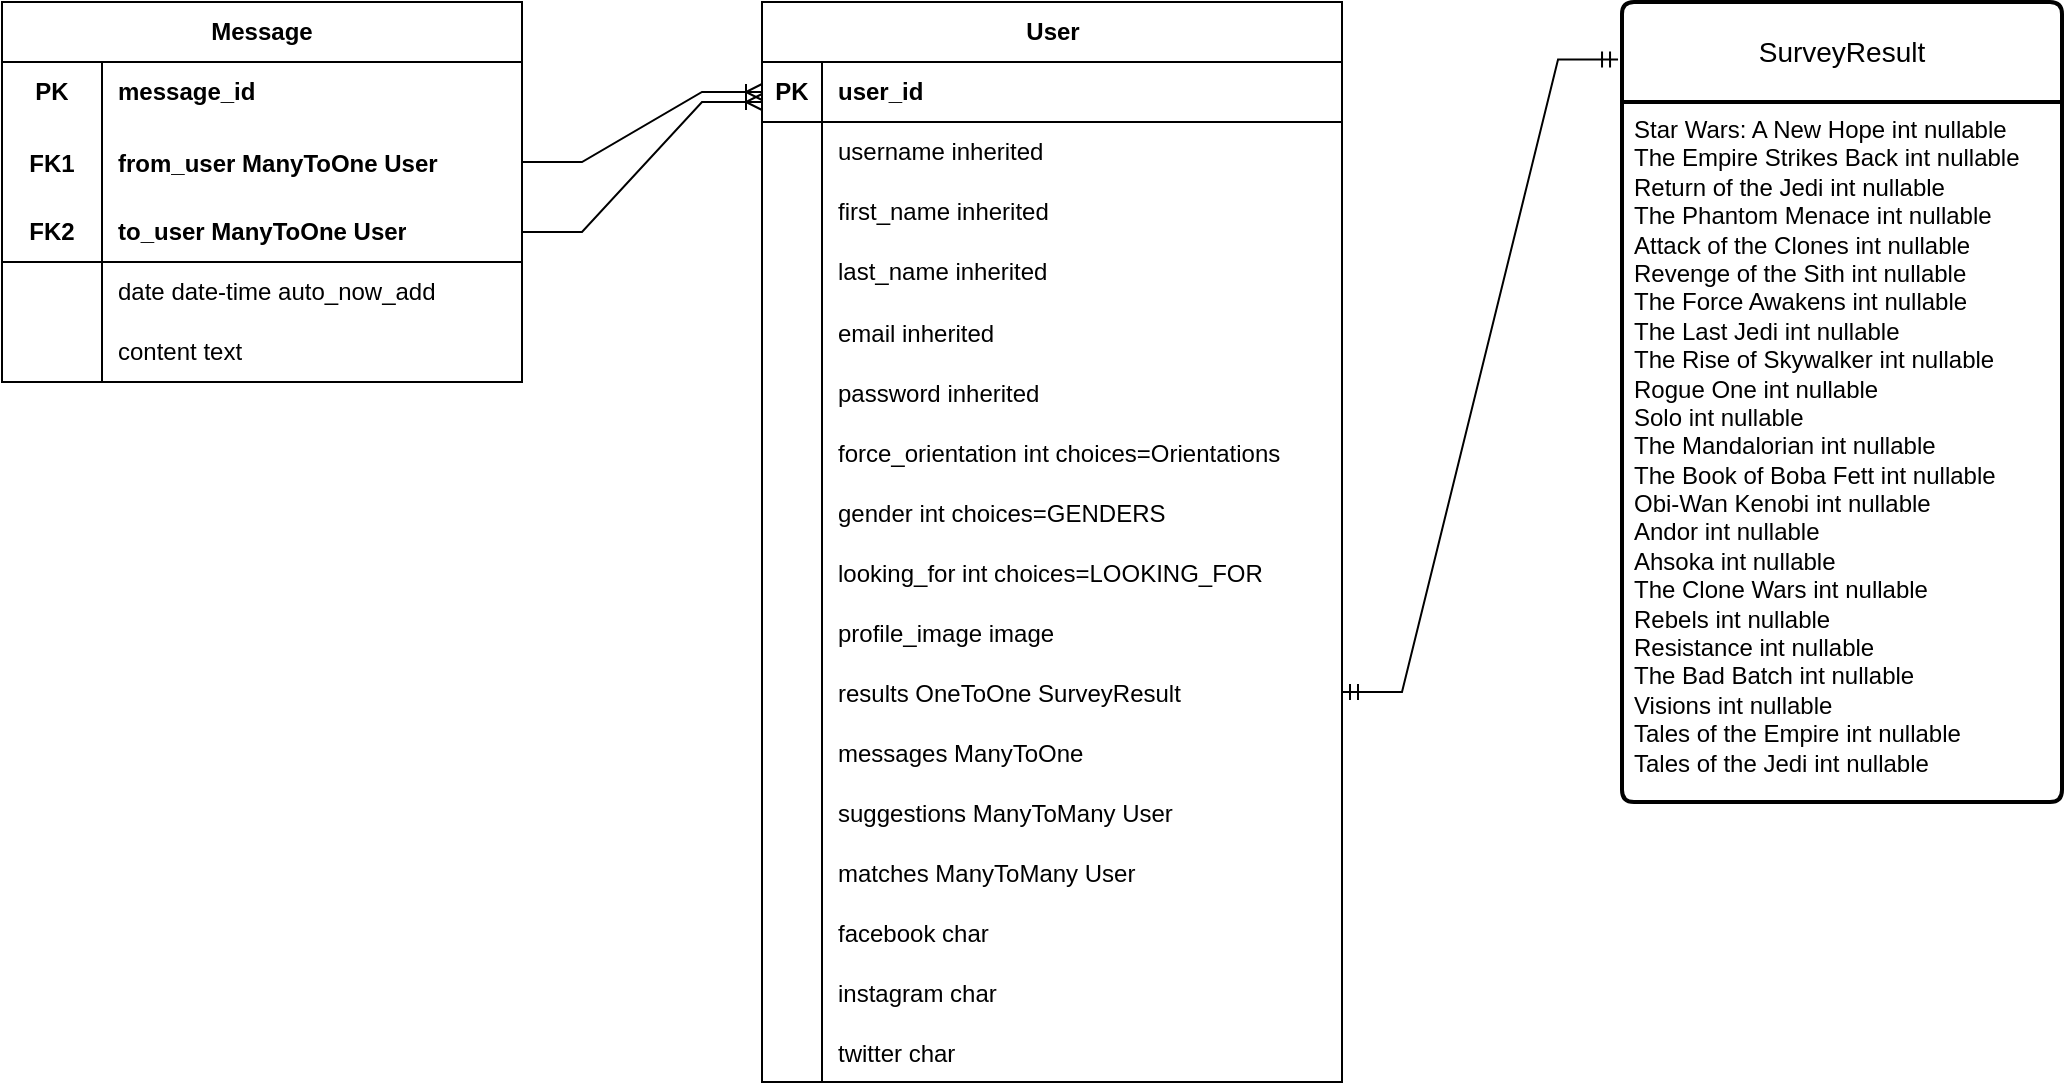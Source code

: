 <mxfile version="24.4.6" type="github">
  <diagram name="Page-1" id="7M-i5MnYyh6JKaDzocyO">
    <mxGraphModel dx="1658" dy="339" grid="1" gridSize="10" guides="1" tooltips="1" connect="1" arrows="1" fold="1" page="1" pageScale="1" pageWidth="850" pageHeight="1100" math="0" shadow="0">
      <root>
        <mxCell id="0" />
        <mxCell id="1" parent="0" />
        <mxCell id="abeJFfH322CnHRvHTo6n-42" value="" style="edgeStyle=entityRelationEdgeStyle;fontSize=12;html=1;endArrow=ERmandOne;startArrow=ERmandOne;rounded=0;entryX=-0.009;entryY=0.072;entryDx=0;entryDy=0;entryPerimeter=0;" edge="1" parent="1" source="abeJFfH322CnHRvHTo6n-39" target="abeJFfH322CnHRvHTo6n-63">
          <mxGeometry width="100" height="100" relative="1" as="geometry">
            <mxPoint x="-20" y="170" as="sourcePoint" />
            <mxPoint x="410" y="30" as="targetPoint" />
          </mxGeometry>
        </mxCell>
        <mxCell id="abeJFfH322CnHRvHTo6n-63" value="SurveyResult" style="swimlane;childLayout=stackLayout;horizontal=1;startSize=50;horizontalStack=0;rounded=1;fontSize=14;fontStyle=0;strokeWidth=2;resizeParent=0;resizeLast=1;shadow=0;dashed=0;align=center;arcSize=4;whiteSpace=wrap;html=1;" vertex="1" parent="1">
          <mxGeometry x="390" y="10" width="220" height="400" as="geometry" />
        </mxCell>
        <mxCell id="abeJFfH322CnHRvHTo6n-64" value="&lt;span style=&quot;text-align: center;&quot;&gt;Star Wars: A New Hope int nullable&lt;/span&gt;&lt;div&gt;&lt;span style=&quot;text-align: center;&quot;&gt;The Empire Strikes Back&lt;/span&gt;&lt;span style=&quot;text-align: center; background-color: initial;&quot;&gt;&amp;nbsp;&lt;/span&gt;&lt;span style=&quot;text-align: center; background-color: initial;&quot;&gt;int nullable&lt;/span&gt;&lt;/div&gt;&lt;div&gt;&lt;span style=&quot;text-align: center;&quot;&gt;Return of the Jedi&lt;/span&gt;&lt;span style=&quot;text-align: center; background-color: initial;&quot;&gt;&amp;nbsp;&lt;/span&gt;&lt;span style=&quot;text-align: center; background-color: initial;&quot;&gt;int nullable&lt;/span&gt;&lt;/div&gt;&lt;div&gt;&lt;span style=&quot;text-align: center;&quot;&gt;The Phantom Menace&lt;/span&gt;&lt;span style=&quot;text-align: center; background-color: initial;&quot;&gt;&amp;nbsp;&lt;/span&gt;&lt;span style=&quot;text-align: center; background-color: initial;&quot;&gt;int nullable&lt;/span&gt;&lt;/div&gt;&lt;div&gt;&lt;span style=&quot;text-align: center;&quot;&gt;Attack of the Clones&lt;/span&gt;&lt;span style=&quot;text-align: center; background-color: initial;&quot;&gt;&amp;nbsp;&lt;/span&gt;&lt;span style=&quot;text-align: center; background-color: initial;&quot;&gt;int nullable&lt;/span&gt;&lt;/div&gt;&lt;div&gt;&lt;span style=&quot;text-align: center;&quot;&gt;Revenge of the Sith&lt;/span&gt;&lt;span style=&quot;text-align: center; background-color: initial;&quot;&gt;&amp;nbsp;&lt;/span&gt;&lt;span style=&quot;text-align: center; background-color: initial;&quot;&gt;int nullable&lt;/span&gt;&lt;/div&gt;&lt;div&gt;&lt;span style=&quot;text-align: center;&quot;&gt;The Force Awakens&lt;/span&gt;&lt;span style=&quot;text-align: center; background-color: initial;&quot;&gt;&amp;nbsp;&lt;/span&gt;&lt;span style=&quot;text-align: center; background-color: initial;&quot;&gt;int nullable&lt;/span&gt;&lt;/div&gt;&lt;div&gt;&lt;span style=&quot;text-align: center;&quot;&gt;The Last Jedi&lt;/span&gt;&lt;span style=&quot;text-align: center; background-color: initial;&quot;&gt;&amp;nbsp;&lt;/span&gt;&lt;span style=&quot;text-align: center; background-color: initial;&quot;&gt;int nullable&lt;/span&gt;&lt;/div&gt;&lt;div&gt;&lt;span style=&quot;text-align: center;&quot;&gt;The Rise of Skywalker&lt;/span&gt;&lt;span style=&quot;text-align: center; background-color: initial;&quot;&gt;&amp;nbsp;&lt;/span&gt;&lt;span style=&quot;text-align: center; background-color: initial;&quot;&gt;int nullable&lt;/span&gt;&lt;/div&gt;&lt;div&gt;&lt;span style=&quot;text-align: center;&quot;&gt;Rogue One&lt;/span&gt;&lt;span style=&quot;text-align: center; background-color: initial;&quot;&gt;&amp;nbsp;&lt;/span&gt;&lt;span style=&quot;text-align: center; background-color: initial;&quot;&gt;int nullable&lt;/span&gt;&lt;/div&gt;&lt;div&gt;&lt;span style=&quot;text-align: center;&quot;&gt;Solo&lt;/span&gt;&lt;span style=&quot;text-align: center; background-color: initial;&quot;&gt;&amp;nbsp;&lt;/span&gt;&lt;span style=&quot;text-align: center; background-color: initial;&quot;&gt;int nullable&lt;/span&gt;&lt;/div&gt;&lt;div&gt;&lt;span style=&quot;text-align: center;&quot;&gt;The Mandalorian&lt;/span&gt;&lt;span style=&quot;text-align: center; background-color: initial;&quot;&gt;&amp;nbsp;&lt;/span&gt;&lt;span style=&quot;text-align: center; background-color: initial;&quot;&gt;int nullable&lt;/span&gt;&lt;/div&gt;&lt;div&gt;&lt;span style=&quot;text-align: center;&quot;&gt;The Book of Boba Fett&lt;/span&gt;&lt;span style=&quot;text-align: center; background-color: initial;&quot;&gt;&amp;nbsp;&lt;/span&gt;&lt;span style=&quot;text-align: center; background-color: initial;&quot;&gt;int nullable&lt;/span&gt;&lt;/div&gt;&lt;div&gt;&lt;span style=&quot;text-align: center;&quot;&gt;Obi-Wan Kenobi&lt;/span&gt;&lt;span style=&quot;text-align: center; background-color: initial;&quot;&gt;&amp;nbsp;&lt;/span&gt;&lt;span style=&quot;text-align: center; background-color: initial;&quot;&gt;int nullable&lt;/span&gt;&lt;/div&gt;&lt;div&gt;&lt;span style=&quot;text-align: center;&quot;&gt;Andor&lt;/span&gt;&lt;span style=&quot;text-align: center; background-color: initial;&quot;&gt;&amp;nbsp;&lt;/span&gt;&lt;span style=&quot;text-align: center; background-color: initial;&quot;&gt;int nullable&lt;/span&gt;&lt;/div&gt;&lt;div&gt;&lt;span style=&quot;text-align: center;&quot;&gt;Ahsoka&lt;/span&gt;&lt;span style=&quot;text-align: center; background-color: initial;&quot;&gt;&amp;nbsp;&lt;/span&gt;&lt;span style=&quot;text-align: center; background-color: initial;&quot;&gt;int nullable&lt;/span&gt;&lt;/div&gt;&lt;div&gt;&lt;span style=&quot;text-align: center;&quot;&gt;The Clone Wars&lt;/span&gt;&lt;span style=&quot;text-align: center; background-color: initial;&quot;&gt;&amp;nbsp;&lt;/span&gt;&lt;span style=&quot;text-align: center; background-color: initial;&quot;&gt;int nullable&lt;/span&gt;&lt;/div&gt;&lt;div&gt;&lt;span style=&quot;text-align: center;&quot;&gt;Rebels&lt;/span&gt;&lt;span style=&quot;text-align: center; background-color: initial;&quot;&gt;&amp;nbsp;&lt;/span&gt;&lt;span style=&quot;text-align: center; background-color: initial;&quot;&gt;int nullable&lt;/span&gt;&lt;/div&gt;&lt;div&gt;&lt;span style=&quot;text-align: center;&quot;&gt;Resistance&lt;/span&gt;&lt;span style=&quot;text-align: center; background-color: initial;&quot;&gt;&amp;nbsp;&lt;/span&gt;&lt;span style=&quot;text-align: center; background-color: initial;&quot;&gt;int nullable&lt;/span&gt;&lt;/div&gt;&lt;div&gt;&lt;span style=&quot;text-align: center;&quot;&gt;The Bad Batch&lt;/span&gt;&lt;span style=&quot;text-align: center; background-color: initial;&quot;&gt;&amp;nbsp;&lt;/span&gt;&lt;span style=&quot;text-align: center; background-color: initial;&quot;&gt;int nullable&lt;/span&gt;&lt;/div&gt;&lt;div&gt;&lt;span style=&quot;text-align: center;&quot;&gt;Visions&lt;/span&gt;&lt;span style=&quot;text-align: center; background-color: initial;&quot;&gt;&amp;nbsp;&lt;/span&gt;&lt;span style=&quot;text-align: center; background-color: initial;&quot;&gt;int nullable&lt;/span&gt;&lt;/div&gt;&lt;div&gt;&lt;span style=&quot;text-align: center;&quot;&gt;Tales of the Empire&lt;/span&gt;&lt;span style=&quot;text-align: center; background-color: initial;&quot;&gt;&amp;nbsp;&lt;/span&gt;&lt;span style=&quot;text-align: center; background-color: initial;&quot;&gt;int nullable&lt;/span&gt;&lt;/div&gt;&lt;div&gt;&lt;span style=&quot;text-align: center;&quot;&gt;Tales of the Jedi&lt;/span&gt;&lt;span style=&quot;text-align: center; background-color: initial;&quot;&gt;&amp;nbsp;&lt;/span&gt;&lt;span style=&quot;text-align: center; background-color: initial;&quot;&gt;int nullable&lt;/span&gt;&lt;/div&gt;" style="align=left;strokeColor=none;fillColor=none;spacingLeft=4;fontSize=12;verticalAlign=top;resizable=0;rotatable=0;part=1;html=1;" vertex="1" parent="abeJFfH322CnHRvHTo6n-63">
          <mxGeometry y="50" width="220" height="350" as="geometry" />
        </mxCell>
        <mxCell id="abeJFfH322CnHRvHTo6n-66" value="Message" style="shape=table;startSize=30;container=1;collapsible=1;childLayout=tableLayout;fixedRows=1;rowLines=0;fontStyle=1;align=center;resizeLast=1;html=1;whiteSpace=wrap;" vertex="1" parent="1">
          <mxGeometry x="-420" y="10" width="260" height="190" as="geometry" />
        </mxCell>
        <mxCell id="abeJFfH322CnHRvHTo6n-67" value="" style="shape=tableRow;horizontal=0;startSize=0;swimlaneHead=0;swimlaneBody=0;fillColor=none;collapsible=0;dropTarget=0;points=[[0,0.5],[1,0.5]];portConstraint=eastwest;top=0;left=0;right=0;bottom=0;html=1;" vertex="1" parent="abeJFfH322CnHRvHTo6n-66">
          <mxGeometry y="30" width="260" height="30" as="geometry" />
        </mxCell>
        <mxCell id="abeJFfH322CnHRvHTo6n-68" value="PK" style="shape=partialRectangle;connectable=0;fillColor=none;top=0;left=0;bottom=0;right=0;fontStyle=1;overflow=hidden;html=1;whiteSpace=wrap;" vertex="1" parent="abeJFfH322CnHRvHTo6n-67">
          <mxGeometry width="50" height="30" as="geometry">
            <mxRectangle width="50" height="30" as="alternateBounds" />
          </mxGeometry>
        </mxCell>
        <mxCell id="abeJFfH322CnHRvHTo6n-69" value="message_id" style="shape=partialRectangle;connectable=0;fillColor=none;top=0;left=0;bottom=0;right=0;align=left;spacingLeft=6;fontStyle=1;overflow=hidden;html=1;whiteSpace=wrap;" vertex="1" parent="abeJFfH322CnHRvHTo6n-67">
          <mxGeometry x="50" width="210" height="30" as="geometry">
            <mxRectangle width="210" height="30" as="alternateBounds" />
          </mxGeometry>
        </mxCell>
        <mxCell id="abeJFfH322CnHRvHTo6n-80" value="" style="shape=tableRow;horizontal=0;startSize=0;swimlaneHead=0;swimlaneBody=0;fillColor=none;collapsible=0;dropTarget=0;points=[[0,0.5],[1,0.5]];portConstraint=eastwest;top=0;left=0;right=0;bottom=0;" vertex="1" parent="abeJFfH322CnHRvHTo6n-66">
          <mxGeometry y="60" width="260" height="40" as="geometry" />
        </mxCell>
        <mxCell id="abeJFfH322CnHRvHTo6n-81" value="FK1" style="shape=partialRectangle;connectable=0;fillColor=none;top=0;left=0;bottom=0;right=0;editable=1;overflow=hidden;fontStyle=1" vertex="1" parent="abeJFfH322CnHRvHTo6n-80">
          <mxGeometry width="50" height="40" as="geometry">
            <mxRectangle width="50" height="40" as="alternateBounds" />
          </mxGeometry>
        </mxCell>
        <mxCell id="abeJFfH322CnHRvHTo6n-82" value="from_user ManyToOne User" style="shape=partialRectangle;connectable=0;fillColor=none;top=0;left=0;bottom=0;right=0;align=left;spacingLeft=6;overflow=hidden;fontStyle=1" vertex="1" parent="abeJFfH322CnHRvHTo6n-80">
          <mxGeometry x="50" width="210" height="40" as="geometry">
            <mxRectangle width="210" height="40" as="alternateBounds" />
          </mxGeometry>
        </mxCell>
        <mxCell id="abeJFfH322CnHRvHTo6n-70" value="" style="shape=tableRow;horizontal=0;startSize=0;swimlaneHead=0;swimlaneBody=0;fillColor=none;collapsible=0;dropTarget=0;points=[[0,0.5],[1,0.5]];portConstraint=eastwest;top=0;left=0;right=0;bottom=1;html=1;" vertex="1" parent="abeJFfH322CnHRvHTo6n-66">
          <mxGeometry y="100" width="260" height="30" as="geometry" />
        </mxCell>
        <mxCell id="abeJFfH322CnHRvHTo6n-71" value="FK2" style="shape=partialRectangle;connectable=0;fillColor=none;top=0;left=0;bottom=0;right=0;fontStyle=1;overflow=hidden;html=1;whiteSpace=wrap;" vertex="1" parent="abeJFfH322CnHRvHTo6n-70">
          <mxGeometry width="50" height="30" as="geometry">
            <mxRectangle width="50" height="30" as="alternateBounds" />
          </mxGeometry>
        </mxCell>
        <mxCell id="abeJFfH322CnHRvHTo6n-72" value="to_user ManyToOne User" style="shape=partialRectangle;connectable=0;fillColor=none;top=0;left=0;bottom=0;right=0;align=left;spacingLeft=6;fontStyle=1;overflow=hidden;html=1;whiteSpace=wrap;" vertex="1" parent="abeJFfH322CnHRvHTo6n-70">
          <mxGeometry x="50" width="210" height="30" as="geometry">
            <mxRectangle width="210" height="30" as="alternateBounds" />
          </mxGeometry>
        </mxCell>
        <mxCell id="abeJFfH322CnHRvHTo6n-73" value="" style="shape=tableRow;horizontal=0;startSize=0;swimlaneHead=0;swimlaneBody=0;fillColor=none;collapsible=0;dropTarget=0;points=[[0,0.5],[1,0.5]];portConstraint=eastwest;top=0;left=0;right=0;bottom=0;html=1;" vertex="1" parent="abeJFfH322CnHRvHTo6n-66">
          <mxGeometry y="130" width="260" height="30" as="geometry" />
        </mxCell>
        <mxCell id="abeJFfH322CnHRvHTo6n-74" value="" style="shape=partialRectangle;connectable=0;fillColor=none;top=0;left=0;bottom=0;right=0;editable=1;overflow=hidden;html=1;whiteSpace=wrap;" vertex="1" parent="abeJFfH322CnHRvHTo6n-73">
          <mxGeometry width="50" height="30" as="geometry">
            <mxRectangle width="50" height="30" as="alternateBounds" />
          </mxGeometry>
        </mxCell>
        <mxCell id="abeJFfH322CnHRvHTo6n-75" value="date date-time auto_now_add" style="shape=partialRectangle;connectable=0;fillColor=none;top=0;left=0;bottom=0;right=0;align=left;spacingLeft=6;overflow=hidden;html=1;whiteSpace=wrap;" vertex="1" parent="abeJFfH322CnHRvHTo6n-73">
          <mxGeometry x="50" width="210" height="30" as="geometry">
            <mxRectangle width="210" height="30" as="alternateBounds" />
          </mxGeometry>
        </mxCell>
        <mxCell id="abeJFfH322CnHRvHTo6n-76" value="" style="shape=tableRow;horizontal=0;startSize=0;swimlaneHead=0;swimlaneBody=0;fillColor=none;collapsible=0;dropTarget=0;points=[[0,0.5],[1,0.5]];portConstraint=eastwest;top=0;left=0;right=0;bottom=0;html=1;" vertex="1" parent="abeJFfH322CnHRvHTo6n-66">
          <mxGeometry y="160" width="260" height="30" as="geometry" />
        </mxCell>
        <mxCell id="abeJFfH322CnHRvHTo6n-77" value="" style="shape=partialRectangle;connectable=0;fillColor=none;top=0;left=0;bottom=0;right=0;editable=1;overflow=hidden;html=1;whiteSpace=wrap;" vertex="1" parent="abeJFfH322CnHRvHTo6n-76">
          <mxGeometry width="50" height="30" as="geometry">
            <mxRectangle width="50" height="30" as="alternateBounds" />
          </mxGeometry>
        </mxCell>
        <mxCell id="abeJFfH322CnHRvHTo6n-78" value="content text" style="shape=partialRectangle;connectable=0;fillColor=none;top=0;left=0;bottom=0;right=0;align=left;spacingLeft=6;overflow=hidden;html=1;whiteSpace=wrap;" vertex="1" parent="abeJFfH322CnHRvHTo6n-76">
          <mxGeometry x="50" width="210" height="30" as="geometry">
            <mxRectangle width="210" height="30" as="alternateBounds" />
          </mxGeometry>
        </mxCell>
        <mxCell id="abeJFfH322CnHRvHTo6n-6" value="User" style="shape=table;startSize=30;container=1;collapsible=1;childLayout=tableLayout;fixedRows=1;rowLines=0;fontStyle=1;align=center;resizeLast=1;html=1;" vertex="1" parent="1">
          <mxGeometry x="-40" y="10" width="290" height="540" as="geometry" />
        </mxCell>
        <mxCell id="abeJFfH322CnHRvHTo6n-7" value="" style="shape=tableRow;horizontal=0;startSize=0;swimlaneHead=0;swimlaneBody=0;fillColor=none;collapsible=0;dropTarget=0;points=[[0,0.5],[1,0.5]];portConstraint=eastwest;top=0;left=0;right=0;bottom=1;" vertex="1" parent="abeJFfH322CnHRvHTo6n-6">
          <mxGeometry y="30" width="290" height="30" as="geometry" />
        </mxCell>
        <mxCell id="abeJFfH322CnHRvHTo6n-8" value="PK" style="shape=partialRectangle;connectable=0;fillColor=none;top=0;left=0;bottom=0;right=0;fontStyle=1;overflow=hidden;whiteSpace=wrap;html=1;" vertex="1" parent="abeJFfH322CnHRvHTo6n-7">
          <mxGeometry width="30" height="30" as="geometry">
            <mxRectangle width="30" height="30" as="alternateBounds" />
          </mxGeometry>
        </mxCell>
        <mxCell id="abeJFfH322CnHRvHTo6n-9" value="user_id" style="shape=partialRectangle;connectable=0;fillColor=none;top=0;left=0;bottom=0;right=0;align=left;spacingLeft=6;fontStyle=1;overflow=hidden;whiteSpace=wrap;html=1;" vertex="1" parent="abeJFfH322CnHRvHTo6n-7">
          <mxGeometry x="30" width="260" height="30" as="geometry">
            <mxRectangle width="260" height="30" as="alternateBounds" />
          </mxGeometry>
        </mxCell>
        <mxCell id="abeJFfH322CnHRvHTo6n-10" value="" style="shape=tableRow;horizontal=0;startSize=0;swimlaneHead=0;swimlaneBody=0;fillColor=none;collapsible=0;dropTarget=0;points=[[0,0.5],[1,0.5]];portConstraint=eastwest;top=0;left=0;right=0;bottom=0;" vertex="1" parent="abeJFfH322CnHRvHTo6n-6">
          <mxGeometry y="60" width="290" height="30" as="geometry" />
        </mxCell>
        <mxCell id="abeJFfH322CnHRvHTo6n-11" value="" style="shape=partialRectangle;connectable=0;fillColor=none;top=0;left=0;bottom=0;right=0;editable=1;overflow=hidden;whiteSpace=wrap;html=1;" vertex="1" parent="abeJFfH322CnHRvHTo6n-10">
          <mxGeometry width="30" height="30" as="geometry">
            <mxRectangle width="30" height="30" as="alternateBounds" />
          </mxGeometry>
        </mxCell>
        <mxCell id="abeJFfH322CnHRvHTo6n-12" value="&lt;div&gt;username inherited&lt;/div&gt;" style="shape=partialRectangle;connectable=0;fillColor=none;top=0;left=0;bottom=0;right=0;align=left;spacingLeft=6;overflow=hidden;whiteSpace=wrap;html=1;" vertex="1" parent="abeJFfH322CnHRvHTo6n-10">
          <mxGeometry x="30" width="260" height="30" as="geometry">
            <mxRectangle width="260" height="30" as="alternateBounds" />
          </mxGeometry>
        </mxCell>
        <mxCell id="abeJFfH322CnHRvHTo6n-13" value="" style="shape=tableRow;horizontal=0;startSize=0;swimlaneHead=0;swimlaneBody=0;fillColor=none;collapsible=0;dropTarget=0;points=[[0,0.5],[1,0.5]];portConstraint=eastwest;top=0;left=0;right=0;bottom=0;" vertex="1" parent="abeJFfH322CnHRvHTo6n-6">
          <mxGeometry y="90" width="290" height="30" as="geometry" />
        </mxCell>
        <mxCell id="abeJFfH322CnHRvHTo6n-14" value="" style="shape=partialRectangle;connectable=0;fillColor=none;top=0;left=0;bottom=0;right=0;editable=1;overflow=hidden;whiteSpace=wrap;html=1;" vertex="1" parent="abeJFfH322CnHRvHTo6n-13">
          <mxGeometry width="30" height="30" as="geometry">
            <mxRectangle width="30" height="30" as="alternateBounds" />
          </mxGeometry>
        </mxCell>
        <mxCell id="abeJFfH322CnHRvHTo6n-15" value="first_name inherited" style="shape=partialRectangle;connectable=0;fillColor=none;top=0;left=0;bottom=0;right=0;align=left;spacingLeft=6;overflow=hidden;whiteSpace=wrap;html=1;" vertex="1" parent="abeJFfH322CnHRvHTo6n-13">
          <mxGeometry x="30" width="260" height="30" as="geometry">
            <mxRectangle width="260" height="30" as="alternateBounds" />
          </mxGeometry>
        </mxCell>
        <mxCell id="abeJFfH322CnHRvHTo6n-16" value="" style="shape=tableRow;horizontal=0;startSize=0;swimlaneHead=0;swimlaneBody=0;fillColor=none;collapsible=0;dropTarget=0;points=[[0,0.5],[1,0.5]];portConstraint=eastwest;top=0;left=0;right=0;bottom=0;" vertex="1" parent="abeJFfH322CnHRvHTo6n-6">
          <mxGeometry y="120" width="290" height="30" as="geometry" />
        </mxCell>
        <mxCell id="abeJFfH322CnHRvHTo6n-17" value="" style="shape=partialRectangle;connectable=0;fillColor=none;top=0;left=0;bottom=0;right=0;editable=1;overflow=hidden;whiteSpace=wrap;html=1;" vertex="1" parent="abeJFfH322CnHRvHTo6n-16">
          <mxGeometry width="30" height="30" as="geometry">
            <mxRectangle width="30" height="30" as="alternateBounds" />
          </mxGeometry>
        </mxCell>
        <mxCell id="abeJFfH322CnHRvHTo6n-18" value="last_name inherited" style="shape=partialRectangle;connectable=0;fillColor=none;top=0;left=0;bottom=0;right=0;align=left;spacingLeft=6;overflow=hidden;whiteSpace=wrap;html=1;" vertex="1" parent="abeJFfH322CnHRvHTo6n-16">
          <mxGeometry x="30" width="260" height="30" as="geometry">
            <mxRectangle width="260" height="30" as="alternateBounds" />
          </mxGeometry>
        </mxCell>
        <mxCell id="abeJFfH322CnHRvHTo6n-23" value="" style="shape=tableRow;horizontal=0;startSize=0;swimlaneHead=0;swimlaneBody=0;fillColor=none;collapsible=0;dropTarget=0;points=[[0,0.5],[1,0.5]];portConstraint=eastwest;top=0;left=0;right=0;bottom=0;" vertex="1" parent="abeJFfH322CnHRvHTo6n-6">
          <mxGeometry y="150" width="290" height="30" as="geometry" />
        </mxCell>
        <mxCell id="abeJFfH322CnHRvHTo6n-24" value="" style="shape=partialRectangle;connectable=0;fillColor=none;top=0;left=0;bottom=0;right=0;editable=1;overflow=hidden;" vertex="1" parent="abeJFfH322CnHRvHTo6n-23">
          <mxGeometry width="30" height="30" as="geometry">
            <mxRectangle width="30" height="30" as="alternateBounds" />
          </mxGeometry>
        </mxCell>
        <mxCell id="abeJFfH322CnHRvHTo6n-25" value="email inherited" style="shape=partialRectangle;connectable=0;fillColor=none;top=0;left=0;bottom=0;right=0;align=left;spacingLeft=6;overflow=hidden;" vertex="1" parent="abeJFfH322CnHRvHTo6n-23">
          <mxGeometry x="30" width="260" height="30" as="geometry">
            <mxRectangle width="260" height="30" as="alternateBounds" />
          </mxGeometry>
        </mxCell>
        <mxCell id="abeJFfH322CnHRvHTo6n-26" value="" style="shape=tableRow;horizontal=0;startSize=0;swimlaneHead=0;swimlaneBody=0;fillColor=none;collapsible=0;dropTarget=0;points=[[0,0.5],[1,0.5]];portConstraint=eastwest;top=0;left=0;right=0;bottom=0;" vertex="1" parent="abeJFfH322CnHRvHTo6n-6">
          <mxGeometry y="180" width="290" height="30" as="geometry" />
        </mxCell>
        <mxCell id="abeJFfH322CnHRvHTo6n-27" value="" style="shape=partialRectangle;connectable=0;fillColor=none;top=0;left=0;bottom=0;right=0;editable=1;overflow=hidden;" vertex="1" parent="abeJFfH322CnHRvHTo6n-26">
          <mxGeometry width="30" height="30" as="geometry">
            <mxRectangle width="30" height="30" as="alternateBounds" />
          </mxGeometry>
        </mxCell>
        <mxCell id="abeJFfH322CnHRvHTo6n-28" value="password inherited" style="shape=partialRectangle;connectable=0;fillColor=none;top=0;left=0;bottom=0;right=0;align=left;spacingLeft=6;overflow=hidden;" vertex="1" parent="abeJFfH322CnHRvHTo6n-26">
          <mxGeometry x="30" width="260" height="30" as="geometry">
            <mxRectangle width="260" height="30" as="alternateBounds" />
          </mxGeometry>
        </mxCell>
        <mxCell id="abeJFfH322CnHRvHTo6n-92" value="" style="shape=tableRow;horizontal=0;startSize=0;swimlaneHead=0;swimlaneBody=0;fillColor=none;collapsible=0;dropTarget=0;points=[[0,0.5],[1,0.5]];portConstraint=eastwest;top=0;left=0;right=0;bottom=0;" vertex="1" parent="abeJFfH322CnHRvHTo6n-6">
          <mxGeometry y="210" width="290" height="30" as="geometry" />
        </mxCell>
        <mxCell id="abeJFfH322CnHRvHTo6n-93" value="" style="shape=partialRectangle;connectable=0;fillColor=none;top=0;left=0;bottom=0;right=0;editable=1;overflow=hidden;" vertex="1" parent="abeJFfH322CnHRvHTo6n-92">
          <mxGeometry width="30" height="30" as="geometry">
            <mxRectangle width="30" height="30" as="alternateBounds" />
          </mxGeometry>
        </mxCell>
        <mxCell id="abeJFfH322CnHRvHTo6n-94" value="force_orientation int choices=Orientations" style="shape=partialRectangle;connectable=0;fillColor=none;top=0;left=0;bottom=0;right=0;align=left;spacingLeft=6;overflow=hidden;" vertex="1" parent="abeJFfH322CnHRvHTo6n-92">
          <mxGeometry x="30" width="260" height="30" as="geometry">
            <mxRectangle width="260" height="30" as="alternateBounds" />
          </mxGeometry>
        </mxCell>
        <mxCell id="abeJFfH322CnHRvHTo6n-29" value="" style="shape=tableRow;horizontal=0;startSize=0;swimlaneHead=0;swimlaneBody=0;fillColor=none;collapsible=0;dropTarget=0;points=[[0,0.5],[1,0.5]];portConstraint=eastwest;top=0;left=0;right=0;bottom=0;" vertex="1" parent="abeJFfH322CnHRvHTo6n-6">
          <mxGeometry y="240" width="290" height="30" as="geometry" />
        </mxCell>
        <mxCell id="abeJFfH322CnHRvHTo6n-30" value="" style="shape=partialRectangle;connectable=0;fillColor=none;top=0;left=0;bottom=0;right=0;editable=1;overflow=hidden;" vertex="1" parent="abeJFfH322CnHRvHTo6n-29">
          <mxGeometry width="30" height="30" as="geometry">
            <mxRectangle width="30" height="30" as="alternateBounds" />
          </mxGeometry>
        </mxCell>
        <mxCell id="abeJFfH322CnHRvHTo6n-31" value="gender int choices=GENDERS" style="shape=partialRectangle;connectable=0;fillColor=none;top=0;left=0;bottom=0;right=0;align=left;spacingLeft=6;overflow=hidden;" vertex="1" parent="abeJFfH322CnHRvHTo6n-29">
          <mxGeometry x="30" width="260" height="30" as="geometry">
            <mxRectangle width="260" height="30" as="alternateBounds" />
          </mxGeometry>
        </mxCell>
        <mxCell id="abeJFfH322CnHRvHTo6n-32" value="" style="shape=tableRow;horizontal=0;startSize=0;swimlaneHead=0;swimlaneBody=0;fillColor=none;collapsible=0;dropTarget=0;points=[[0,0.5],[1,0.5]];portConstraint=eastwest;top=0;left=0;right=0;bottom=0;" vertex="1" parent="abeJFfH322CnHRvHTo6n-6">
          <mxGeometry y="270" width="290" height="30" as="geometry" />
        </mxCell>
        <mxCell id="abeJFfH322CnHRvHTo6n-33" value="" style="shape=partialRectangle;connectable=0;fillColor=none;top=0;left=0;bottom=0;right=0;editable=1;overflow=hidden;" vertex="1" parent="abeJFfH322CnHRvHTo6n-32">
          <mxGeometry width="30" height="30" as="geometry">
            <mxRectangle width="30" height="30" as="alternateBounds" />
          </mxGeometry>
        </mxCell>
        <mxCell id="abeJFfH322CnHRvHTo6n-34" value="looking_for int choices=LOOKING_FOR" style="shape=partialRectangle;connectable=0;fillColor=none;top=0;left=0;bottom=0;right=0;align=left;spacingLeft=6;overflow=hidden;" vertex="1" parent="abeJFfH322CnHRvHTo6n-32">
          <mxGeometry x="30" width="260" height="30" as="geometry">
            <mxRectangle width="260" height="30" as="alternateBounds" />
          </mxGeometry>
        </mxCell>
        <mxCell id="abeJFfH322CnHRvHTo6n-36" value="" style="shape=tableRow;horizontal=0;startSize=0;swimlaneHead=0;swimlaneBody=0;fillColor=none;collapsible=0;dropTarget=0;points=[[0,0.5],[1,0.5]];portConstraint=eastwest;top=0;left=0;right=0;bottom=0;" vertex="1" parent="abeJFfH322CnHRvHTo6n-6">
          <mxGeometry y="300" width="290" height="30" as="geometry" />
        </mxCell>
        <mxCell id="abeJFfH322CnHRvHTo6n-37" value="" style="shape=partialRectangle;connectable=0;fillColor=none;top=0;left=0;bottom=0;right=0;editable=1;overflow=hidden;" vertex="1" parent="abeJFfH322CnHRvHTo6n-36">
          <mxGeometry width="30" height="30" as="geometry">
            <mxRectangle width="30" height="30" as="alternateBounds" />
          </mxGeometry>
        </mxCell>
        <mxCell id="abeJFfH322CnHRvHTo6n-38" value="profile_image image" style="shape=partialRectangle;connectable=0;fillColor=none;top=0;left=0;bottom=0;right=0;align=left;spacingLeft=6;overflow=hidden;" vertex="1" parent="abeJFfH322CnHRvHTo6n-36">
          <mxGeometry x="30" width="260" height="30" as="geometry">
            <mxRectangle width="260" height="30" as="alternateBounds" />
          </mxGeometry>
        </mxCell>
        <mxCell id="abeJFfH322CnHRvHTo6n-39" value="" style="shape=tableRow;horizontal=0;startSize=0;swimlaneHead=0;swimlaneBody=0;fillColor=none;collapsible=0;dropTarget=0;points=[[0,0.5],[1,0.5]];portConstraint=eastwest;top=0;left=0;right=0;bottom=0;" vertex="1" parent="abeJFfH322CnHRvHTo6n-6">
          <mxGeometry y="330" width="290" height="30" as="geometry" />
        </mxCell>
        <mxCell id="abeJFfH322CnHRvHTo6n-40" value="" style="shape=partialRectangle;connectable=0;fillColor=none;top=0;left=0;bottom=0;right=0;editable=1;overflow=hidden;" vertex="1" parent="abeJFfH322CnHRvHTo6n-39">
          <mxGeometry width="30" height="30" as="geometry">
            <mxRectangle width="30" height="30" as="alternateBounds" />
          </mxGeometry>
        </mxCell>
        <mxCell id="abeJFfH322CnHRvHTo6n-41" value="results OneToOne SurveyResult" style="shape=partialRectangle;connectable=0;fillColor=none;top=0;left=0;bottom=0;right=0;align=left;spacingLeft=6;overflow=hidden;" vertex="1" parent="abeJFfH322CnHRvHTo6n-39">
          <mxGeometry x="30" width="260" height="30" as="geometry">
            <mxRectangle width="260" height="30" as="alternateBounds" />
          </mxGeometry>
        </mxCell>
        <mxCell id="abeJFfH322CnHRvHTo6n-85" value="" style="shape=tableRow;horizontal=0;startSize=0;swimlaneHead=0;swimlaneBody=0;fillColor=none;collapsible=0;dropTarget=0;points=[[0,0.5],[1,0.5]];portConstraint=eastwest;top=0;left=0;right=0;bottom=0;" vertex="1" parent="abeJFfH322CnHRvHTo6n-6">
          <mxGeometry y="360" width="290" height="30" as="geometry" />
        </mxCell>
        <mxCell id="abeJFfH322CnHRvHTo6n-86" value="" style="shape=partialRectangle;connectable=0;fillColor=none;top=0;left=0;bottom=0;right=0;editable=1;overflow=hidden;" vertex="1" parent="abeJFfH322CnHRvHTo6n-85">
          <mxGeometry width="30" height="30" as="geometry">
            <mxRectangle width="30" height="30" as="alternateBounds" />
          </mxGeometry>
        </mxCell>
        <mxCell id="abeJFfH322CnHRvHTo6n-87" value="messages ManyToOne" style="shape=partialRectangle;connectable=0;fillColor=none;top=0;left=0;bottom=0;right=0;align=left;spacingLeft=6;overflow=hidden;" vertex="1" parent="abeJFfH322CnHRvHTo6n-85">
          <mxGeometry x="30" width="260" height="30" as="geometry">
            <mxRectangle width="260" height="30" as="alternateBounds" />
          </mxGeometry>
        </mxCell>
        <mxCell id="abeJFfH322CnHRvHTo6n-43" value="" style="shape=tableRow;horizontal=0;startSize=0;swimlaneHead=0;swimlaneBody=0;fillColor=none;collapsible=0;dropTarget=0;points=[[0,0.5],[1,0.5]];portConstraint=eastwest;top=0;left=0;right=0;bottom=0;" vertex="1" parent="abeJFfH322CnHRvHTo6n-6">
          <mxGeometry y="390" width="290" height="30" as="geometry" />
        </mxCell>
        <mxCell id="abeJFfH322CnHRvHTo6n-44" value="" style="shape=partialRectangle;connectable=0;fillColor=none;top=0;left=0;bottom=0;right=0;editable=1;overflow=hidden;" vertex="1" parent="abeJFfH322CnHRvHTo6n-43">
          <mxGeometry width="30" height="30" as="geometry">
            <mxRectangle width="30" height="30" as="alternateBounds" />
          </mxGeometry>
        </mxCell>
        <mxCell id="abeJFfH322CnHRvHTo6n-45" value="suggestions ManyToMany User" style="shape=partialRectangle;connectable=0;fillColor=none;top=0;left=0;bottom=0;right=0;align=left;spacingLeft=6;overflow=hidden;" vertex="1" parent="abeJFfH322CnHRvHTo6n-43">
          <mxGeometry x="30" width="260" height="30" as="geometry">
            <mxRectangle width="260" height="30" as="alternateBounds" />
          </mxGeometry>
        </mxCell>
        <mxCell id="abeJFfH322CnHRvHTo6n-46" value="" style="shape=tableRow;horizontal=0;startSize=0;swimlaneHead=0;swimlaneBody=0;fillColor=none;collapsible=0;dropTarget=0;points=[[0,0.5],[1,0.5]];portConstraint=eastwest;top=0;left=0;right=0;bottom=0;" vertex="1" parent="abeJFfH322CnHRvHTo6n-6">
          <mxGeometry y="420" width="290" height="30" as="geometry" />
        </mxCell>
        <mxCell id="abeJFfH322CnHRvHTo6n-47" value="" style="shape=partialRectangle;connectable=0;fillColor=none;top=0;left=0;bottom=0;right=0;editable=1;overflow=hidden;" vertex="1" parent="abeJFfH322CnHRvHTo6n-46">
          <mxGeometry width="30" height="30" as="geometry">
            <mxRectangle width="30" height="30" as="alternateBounds" />
          </mxGeometry>
        </mxCell>
        <mxCell id="abeJFfH322CnHRvHTo6n-48" value="matches ManyToMany User" style="shape=partialRectangle;connectable=0;fillColor=none;top=0;left=0;bottom=0;right=0;align=left;spacingLeft=6;overflow=hidden;" vertex="1" parent="abeJFfH322CnHRvHTo6n-46">
          <mxGeometry x="30" width="260" height="30" as="geometry">
            <mxRectangle width="260" height="30" as="alternateBounds" />
          </mxGeometry>
        </mxCell>
        <mxCell id="abeJFfH322CnHRvHTo6n-49" value="" style="shape=tableRow;horizontal=0;startSize=0;swimlaneHead=0;swimlaneBody=0;fillColor=none;collapsible=0;dropTarget=0;points=[[0,0.5],[1,0.5]];portConstraint=eastwest;top=0;left=0;right=0;bottom=0;" vertex="1" parent="abeJFfH322CnHRvHTo6n-6">
          <mxGeometry y="450" width="290" height="30" as="geometry" />
        </mxCell>
        <mxCell id="abeJFfH322CnHRvHTo6n-50" value="" style="shape=partialRectangle;connectable=0;fillColor=none;top=0;left=0;bottom=0;right=0;editable=1;overflow=hidden;" vertex="1" parent="abeJFfH322CnHRvHTo6n-49">
          <mxGeometry width="30" height="30" as="geometry">
            <mxRectangle width="30" height="30" as="alternateBounds" />
          </mxGeometry>
        </mxCell>
        <mxCell id="abeJFfH322CnHRvHTo6n-51" value="facebook char" style="shape=partialRectangle;connectable=0;fillColor=none;top=0;left=0;bottom=0;right=0;align=left;spacingLeft=6;overflow=hidden;" vertex="1" parent="abeJFfH322CnHRvHTo6n-49">
          <mxGeometry x="30" width="260" height="30" as="geometry">
            <mxRectangle width="260" height="30" as="alternateBounds" />
          </mxGeometry>
        </mxCell>
        <mxCell id="abeJFfH322CnHRvHTo6n-52" value="" style="shape=tableRow;horizontal=0;startSize=0;swimlaneHead=0;swimlaneBody=0;fillColor=none;collapsible=0;dropTarget=0;points=[[0,0.5],[1,0.5]];portConstraint=eastwest;top=0;left=0;right=0;bottom=0;" vertex="1" parent="abeJFfH322CnHRvHTo6n-6">
          <mxGeometry y="480" width="290" height="30" as="geometry" />
        </mxCell>
        <mxCell id="abeJFfH322CnHRvHTo6n-53" value="" style="shape=partialRectangle;connectable=0;fillColor=none;top=0;left=0;bottom=0;right=0;editable=1;overflow=hidden;" vertex="1" parent="abeJFfH322CnHRvHTo6n-52">
          <mxGeometry width="30" height="30" as="geometry">
            <mxRectangle width="30" height="30" as="alternateBounds" />
          </mxGeometry>
        </mxCell>
        <mxCell id="abeJFfH322CnHRvHTo6n-54" value="instagram char" style="shape=partialRectangle;connectable=0;fillColor=none;top=0;left=0;bottom=0;right=0;align=left;spacingLeft=6;overflow=hidden;" vertex="1" parent="abeJFfH322CnHRvHTo6n-52">
          <mxGeometry x="30" width="260" height="30" as="geometry">
            <mxRectangle width="260" height="30" as="alternateBounds" />
          </mxGeometry>
        </mxCell>
        <mxCell id="abeJFfH322CnHRvHTo6n-55" value="" style="shape=tableRow;horizontal=0;startSize=0;swimlaneHead=0;swimlaneBody=0;fillColor=none;collapsible=0;dropTarget=0;points=[[0,0.5],[1,0.5]];portConstraint=eastwest;top=0;left=0;right=0;bottom=0;" vertex="1" parent="abeJFfH322CnHRvHTo6n-6">
          <mxGeometry y="510" width="290" height="30" as="geometry" />
        </mxCell>
        <mxCell id="abeJFfH322CnHRvHTo6n-56" value="" style="shape=partialRectangle;connectable=0;fillColor=none;top=0;left=0;bottom=0;right=0;editable=1;overflow=hidden;" vertex="1" parent="abeJFfH322CnHRvHTo6n-55">
          <mxGeometry width="30" height="30" as="geometry">
            <mxRectangle width="30" height="30" as="alternateBounds" />
          </mxGeometry>
        </mxCell>
        <mxCell id="abeJFfH322CnHRvHTo6n-57" value="twitter char" style="shape=partialRectangle;connectable=0;fillColor=none;top=0;left=0;bottom=0;right=0;align=left;spacingLeft=6;overflow=hidden;" vertex="1" parent="abeJFfH322CnHRvHTo6n-55">
          <mxGeometry x="30" width="260" height="30" as="geometry">
            <mxRectangle width="260" height="30" as="alternateBounds" />
          </mxGeometry>
        </mxCell>
        <mxCell id="abeJFfH322CnHRvHTo6n-89" value="" style="edgeStyle=entityRelationEdgeStyle;fontSize=12;html=1;endArrow=ERoneToMany;rounded=0;exitX=1;exitY=0.5;exitDx=0;exitDy=0;" edge="1" parent="1" source="abeJFfH322CnHRvHTo6n-70">
          <mxGeometry width="100" height="100" relative="1" as="geometry">
            <mxPoint x="-140" y="130" as="sourcePoint" />
            <mxPoint x="-40" y="60" as="targetPoint" />
          </mxGeometry>
        </mxCell>
        <mxCell id="abeJFfH322CnHRvHTo6n-90" value="" style="edgeStyle=entityRelationEdgeStyle;fontSize=12;html=1;endArrow=ERoneToMany;rounded=0;entryX=0;entryY=0.5;entryDx=0;entryDy=0;" edge="1" parent="1" target="abeJFfH322CnHRvHTo6n-7">
          <mxGeometry width="100" height="100" relative="1" as="geometry">
            <mxPoint x="-160" y="90" as="sourcePoint" />
            <mxPoint x="-60" y="-10" as="targetPoint" />
            <Array as="points">
              <mxPoint x="-170" y="-10" />
            </Array>
          </mxGeometry>
        </mxCell>
      </root>
    </mxGraphModel>
  </diagram>
</mxfile>
